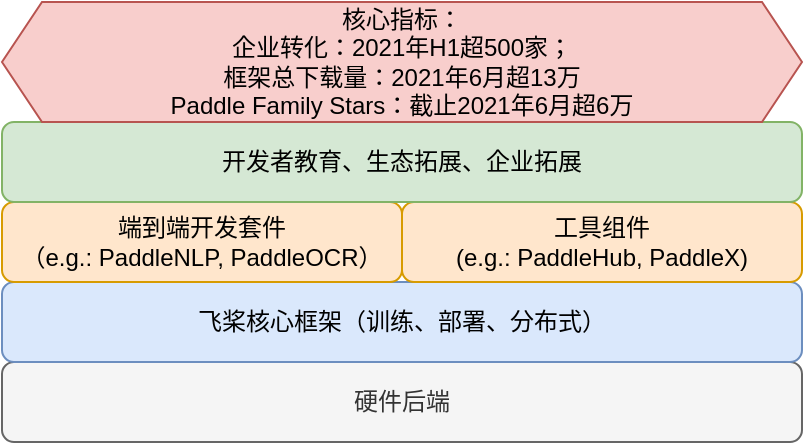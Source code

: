 <mxfile version="14.9.6" type="github">
  <diagram id="up9QKdOea-HKqZMQfAZH" name="Page-1">
    <mxGraphModel dx="946" dy="614" grid="1" gridSize="10" guides="1" tooltips="1" connect="1" arrows="1" fold="1" page="1" pageScale="1" pageWidth="827" pageHeight="1169" math="0" shadow="0">
      <root>
        <mxCell id="0" />
        <mxCell id="1" parent="0" />
        <mxCell id="UkFnHVTd0OP4hVO1wuu8-1" value="硬件后端" style="rounded=1;whiteSpace=wrap;html=1;fillColor=#f5f5f5;strokeColor=#666666;fontColor=#333333;" parent="1" vertex="1">
          <mxGeometry x="160" y="680" width="400" height="40" as="geometry" />
        </mxCell>
        <mxCell id="UkFnHVTd0OP4hVO1wuu8-2" value="飞桨核心框架（训练、部署、分布式）" style="rounded=1;whiteSpace=wrap;html=1;fillColor=#dae8fc;strokeColor=#6c8ebf;" parent="1" vertex="1">
          <mxGeometry x="160" y="640" width="400" height="40" as="geometry" />
        </mxCell>
        <mxCell id="UkFnHVTd0OP4hVO1wuu8-3" value="端到端开发套件&lt;br&gt;（e.g.: PaddleNLP, PaddleOCR）" style="rounded=1;whiteSpace=wrap;html=1;fillColor=#ffe6cc;strokeColor=#d79b00;" parent="1" vertex="1">
          <mxGeometry x="160" y="600" width="200" height="40" as="geometry" />
        </mxCell>
        <mxCell id="UkFnHVTd0OP4hVO1wuu8-4" value="工具组件&lt;br&gt;(e.g.: PaddleHub, PaddleX)" style="rounded=1;whiteSpace=wrap;html=1;fillColor=#ffe6cc;strokeColor=#d79b00;" parent="1" vertex="1">
          <mxGeometry x="360" y="600" width="200" height="40" as="geometry" />
        </mxCell>
        <mxCell id="UkFnHVTd0OP4hVO1wuu8-5" value="开发者教育、生态拓展、企业拓展" style="rounded=1;whiteSpace=wrap;html=1;fillColor=#d5e8d4;strokeColor=#82b366;" parent="1" vertex="1">
          <mxGeometry x="160" y="560" width="400" height="40" as="geometry" />
        </mxCell>
        <mxCell id="DA5N46FBbyhE8X6UhTL6-4" value="核心指标：&lt;br&gt;企业转化：2021年H1超500家；&lt;br&gt;框架总下载量：2021年6月超13万&lt;br&gt;Paddle Family Stars：截止2021年6月超6万" style="shape=hexagon;perimeter=hexagonPerimeter2;whiteSpace=wrap;html=1;fixedSize=1;fillColor=#f8cecc;strokeColor=#b85450;" vertex="1" parent="1">
          <mxGeometry x="160" y="500" width="400" height="60" as="geometry" />
        </mxCell>
      </root>
    </mxGraphModel>
  </diagram>
</mxfile>
